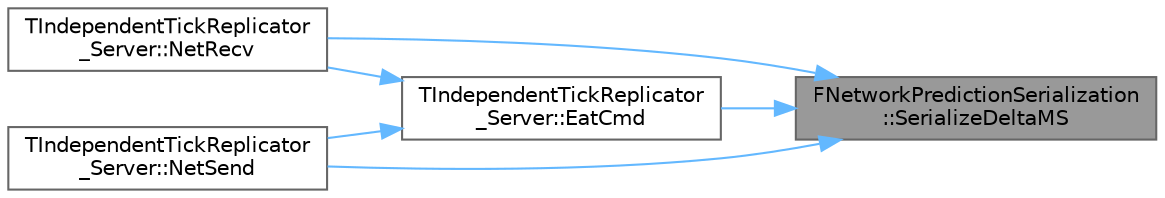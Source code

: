 digraph "FNetworkPredictionSerialization::SerializeDeltaMS"
{
 // INTERACTIVE_SVG=YES
 // LATEX_PDF_SIZE
  bgcolor="transparent";
  edge [fontname=Helvetica,fontsize=10,labelfontname=Helvetica,labelfontsize=10];
  node [fontname=Helvetica,fontsize=10,shape=box,height=0.2,width=0.4];
  rankdir="RL";
  Node1 [id="Node000001",label="FNetworkPredictionSerialization\l::SerializeDeltaMS",height=0.2,width=0.4,color="gray40", fillcolor="grey60", style="filled", fontcolor="black",tooltip=" "];
  Node1 -> Node2 [id="edge1_Node000001_Node000002",dir="back",color="steelblue1",style="solid",tooltip=" "];
  Node2 [id="Node000002",label="TIndependentTickReplicator\l_Server::EatCmd",height=0.2,width=0.4,color="grey40", fillcolor="white", style="filled",URL="$d3/d34/classTIndependentTickReplicator__Server.html#a9663575f942e80289dea9542d5533f96",tooltip=" "];
  Node2 -> Node3 [id="edge2_Node000002_Node000003",dir="back",color="steelblue1",style="solid",tooltip=" "];
  Node3 [id="Node000003",label="TIndependentTickReplicator\l_Server::NetRecv",height=0.2,width=0.4,color="grey40", fillcolor="white", style="filled",URL="$d3/d34/classTIndependentTickReplicator__Server.html#a7a28c4da489522c52d8922916f04ef2c",tooltip=" "];
  Node2 -> Node4 [id="edge3_Node000002_Node000004",dir="back",color="steelblue1",style="solid",tooltip=" "];
  Node4 [id="Node000004",label="TIndependentTickReplicator\l_Server::NetSend",height=0.2,width=0.4,color="grey40", fillcolor="white", style="filled",URL="$d3/d34/classTIndependentTickReplicator__Server.html#a6bb587cd6231a7e29c1f85476331e837",tooltip=" "];
  Node1 -> Node3 [id="edge4_Node000001_Node000003",dir="back",color="steelblue1",style="solid",tooltip=" "];
  Node1 -> Node4 [id="edge5_Node000001_Node000004",dir="back",color="steelblue1",style="solid",tooltip=" "];
}

